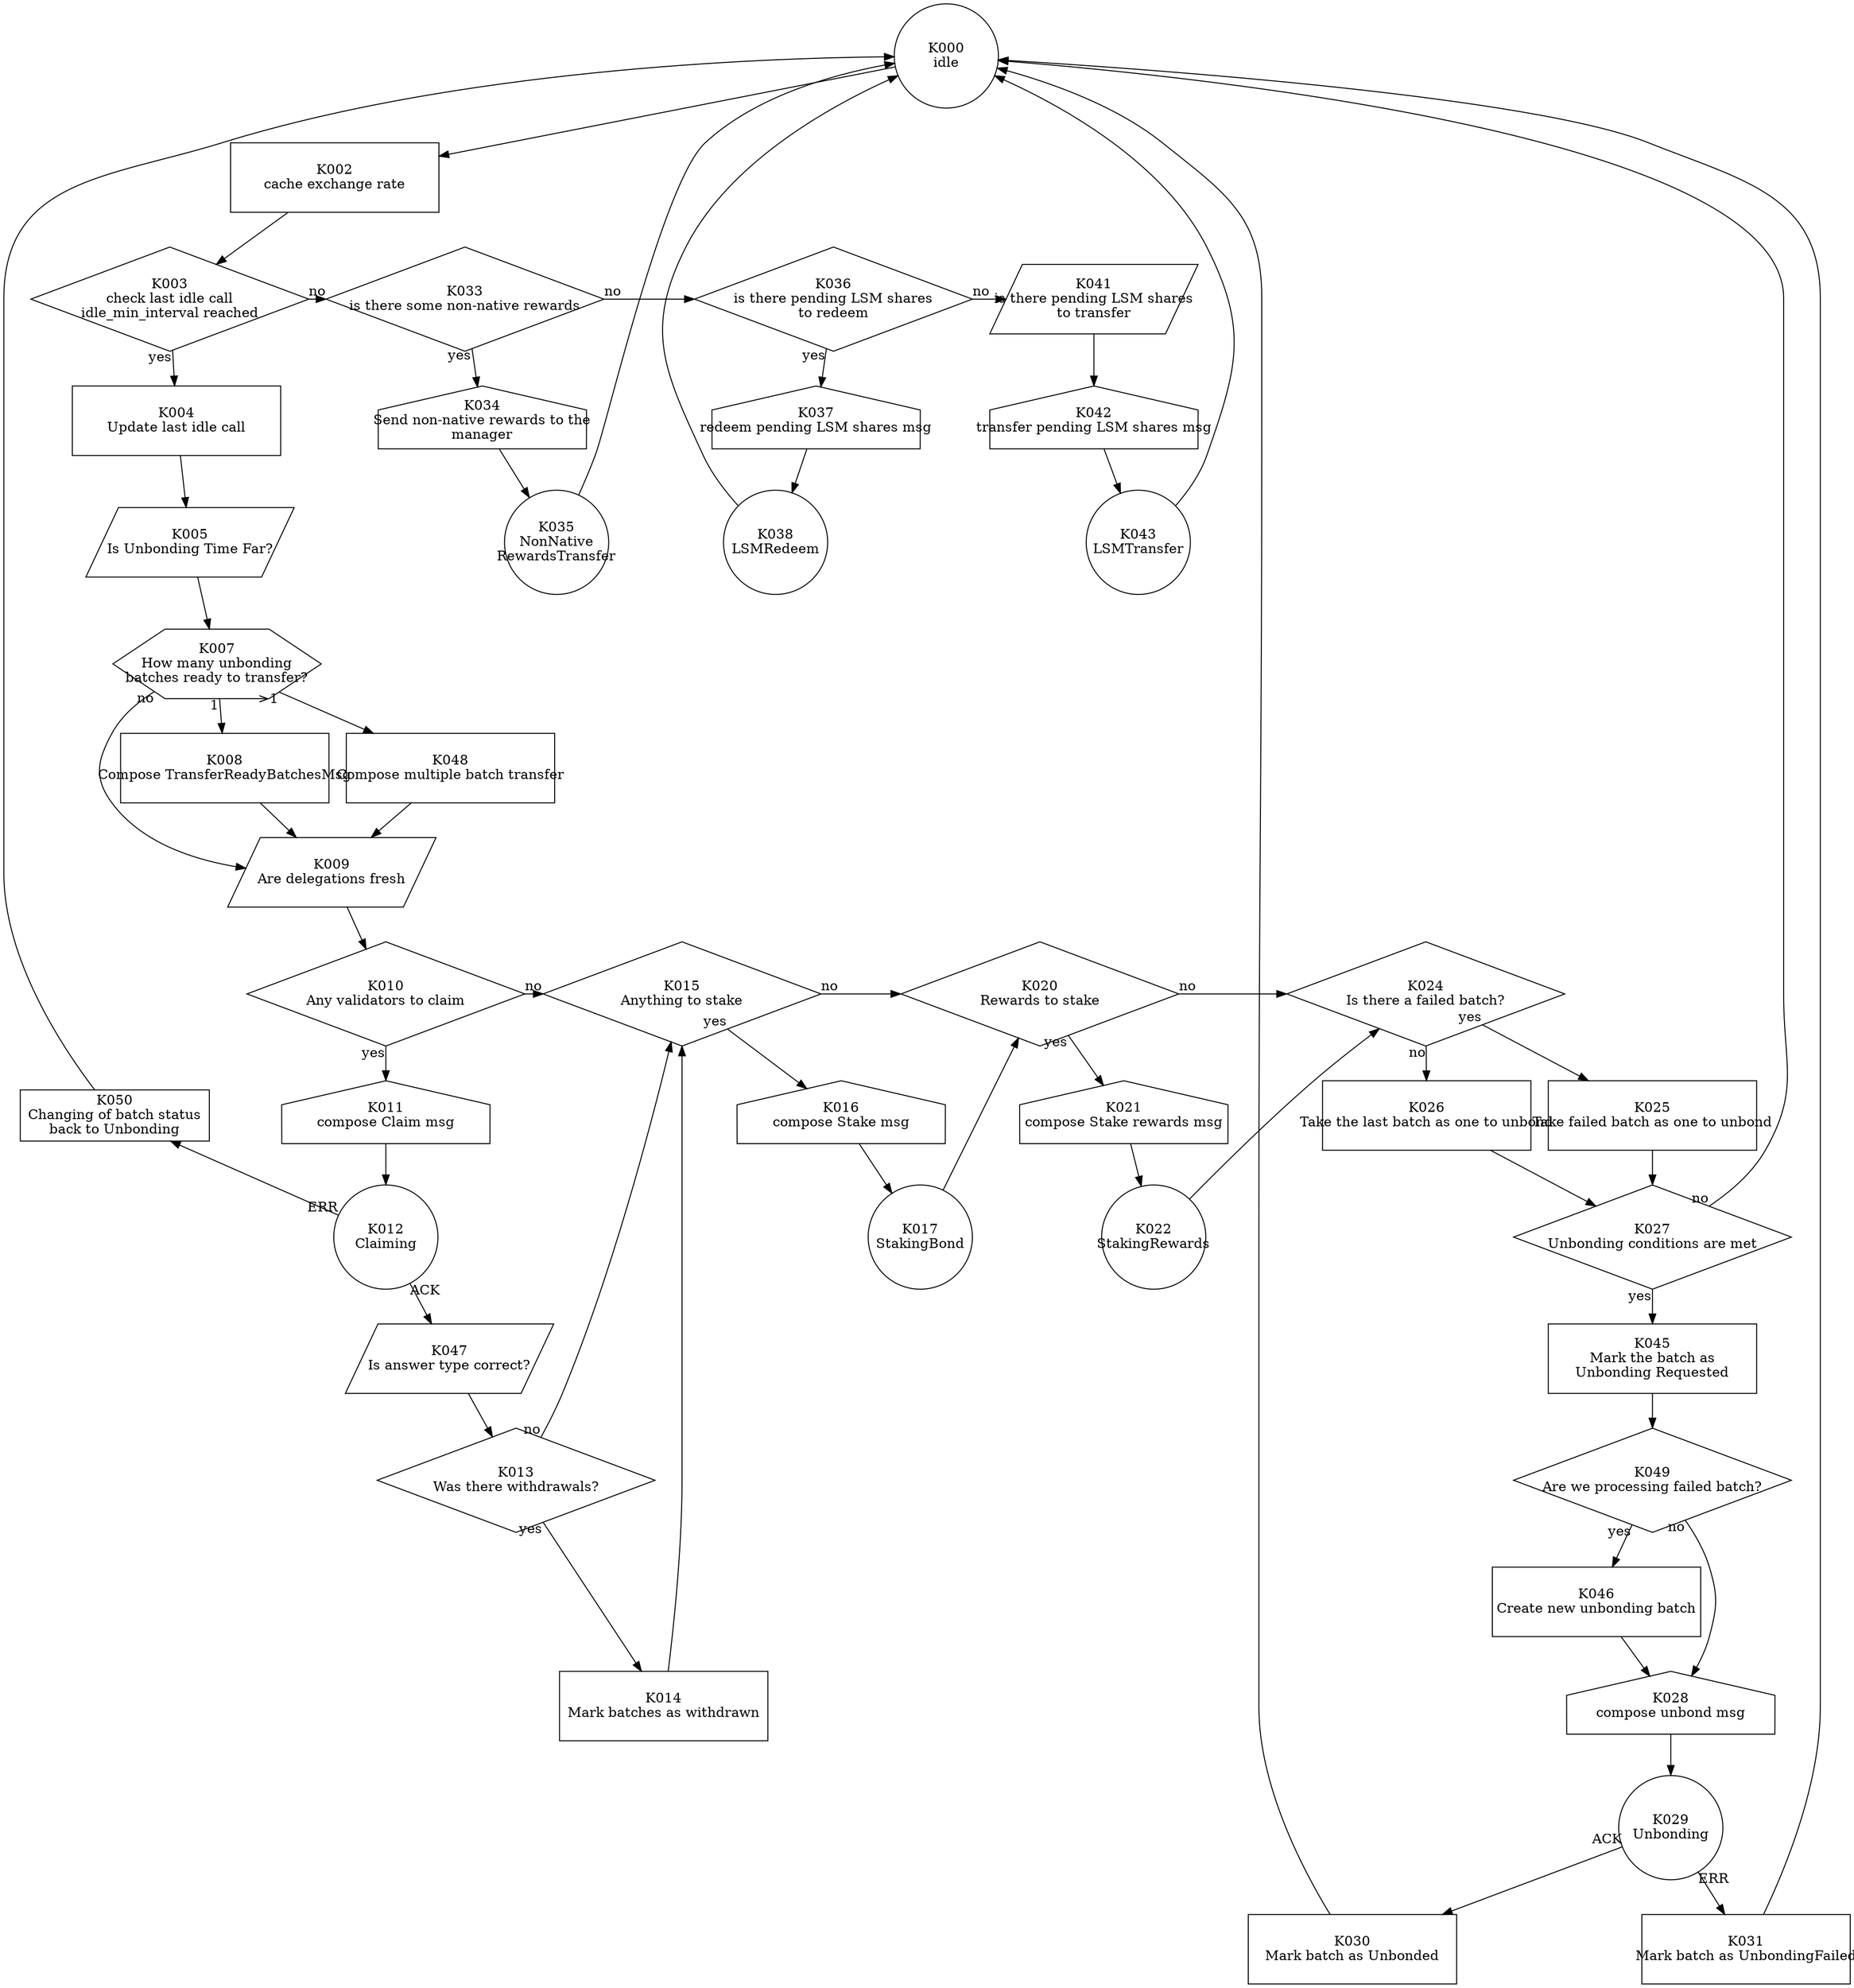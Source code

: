 digraph G {
    layout = dot;
    rankdir = TB;
    
    subgraph {
        rank = same;
        K000 [label = "K000\nidle";shape = circle;fixedsize = true;width = 1.5;height = 1.5;];
    }
    
    subgraph {
        rank = same;
        K002 [label = "K002\ncache exchange rate";shape = box;fixedsize = true;width = 3;height = 1;];
    }
    
    subgraph {
        rank = same;
        K003 [label = "K003\ncheck last idle call\nidle_min_interval reached";shape = diamond;fixedsize = true;width = 4;height = 1.5;];
        K033 [label = "K033\nis there some non-native rewards";shape = diamond;fixedsize = true;width = 4;height = 1.5;];
        K036 [label = "K036\nis there pending LSM shares\nto redeem";shape = diamond;fixedsize = true;width = 4;height = 1.5;];
        K041 [label = "K041\nis there pending LSM shares\nto transfer";shape = polygon;sides = 4;skew = .4;fixedsize = true;width = 3;height = 1;];
    }
    
    subgraph {
        rank = same;
        K004 [label = "K004\nUpdate last idle call";shape = box;fixedsize = true;width = 3;height = 1;];
        K034 [label = "K034\nSend non-native rewards to the\nmanager";shape = house;fixedsize = true;width = 3;height = 1;];
        K037 [label = "K037\nredeem pending LSM shares msg";shape = house;fixedsize = true;width = 3;height = 1;];
        K042 [label = "K042\ntransfer pending LSM shares msg";shape = house;fixedsize = true;width = 3;height = 1;];
    }
    
    subgraph {
        rank = same;
        K005 [label = "K005\nIs Unbonding Time Far?";shape = polygon;sides = 4;skew = .4;fixedsize = true;width = 3;height = 1;];
        K035 [label = "K035\nNonNative\nRewardsTransfer";shape = circle;fixedsize = true;width = 1.5;height = 1.5;];
        K038 [label = "K038\nLSMRedeem";shape = circle;fixedsize = true;width = 1.5;height = 1.5;];
        K043 [label = "K043\nLSMTransfer";shape = circle;fixedsize = true;width = 1.5;height = 1.5;];
    }
    
    subgraph {
        rank = same;
        K007 [label = "K007\nHow many unbonding\nbatches ready to transfer?";shape = hexagon;fixedsize = true;width = 3;height = 1;];
    }
    
    subgraph {
        rank = same;
        K008 [label = "K008\nCompose TransferReadyBatchesMsg";shape = box;fixedsize = true;width = 3;height = 1;];
        K048 [label = "K048\nCompose multiple batch transfer";shape = box;fixedsize = true;width = 3;height = 1;];
    }
    
    subgraph {
        rank = same;
        K009 [label = "K009\nAre delegations fresh";shape = polygon;sides = 4;skew = .4;fixedsize = true;width = 3;height = 1;];
    }
    
    subgraph {
        rank = same;
        K010 [label = "K010\nAny validators to claim";shape = diamond;fixedsize = true;width = 4;height = 1.5;];
        K015 [label = "K015\nAnything to stake";shape = diamond;fixedsize = true;width = 4;height = 1.5;];
        K020 [label = "K020\nRewards to stake";shape = diamond;fixedsize = true;width = 4;height = 1.5;];
        K024 [label = "K024\nIs there a failed batch?";shape = diamond;fixedsize = true;width = 4;height = 1.5;];
    }
    
    subgraph {
        rank = same;
        K011 [label = "K011\ncompose Claim msg";shape = house;fixedsize = true;width = 3;height = 1;];
        K016 [label = "K016\ncompose Stake msg";shape = house;fixedsize = true;width = 3;height = 1;];
        K021 [label = "K021\ncompose Stake rewards msg";shape = house;fixedsize = true;width = 3;height = 1;];
        K025 [label = "K025\nTake failed batch as one to unbond";shape = box;fixedsize = true;width = 3;height = 1;];
        K026 [label = "K026\nTake the last batch as one to unbond";shape = box;fixedsize = true;width = 3;height = 1;];
        K050 [label = "K050\nChanging of batch status\nback to Unbonding";shape = box;];
    }
    
    subgraph {
        rank = same;
        K012 [label = "K012\nClaiming";shape = circle;fixedsize = true;width = 1.5;height = 1.5;];
        K017 [label = "K017\nStakingBond";shape = circle;fixedsize = true;width = 1.5;height = 1.5;];
        K022 [label = "K022\nStakingRewards";shape = circle;fixedsize = true;width = 1.5;height = 1.5;];
        K027 [label = "K027\nUnbonding conditions are met";shape = diamond;fixedsize = true;width = 4;height = 1.5;];
    }
    
    subgraph {
        rank = same;
        K047 [label = "K047\nIs answer type correct?";shape = polygon;sides = 4;skew = .4;fixedsize = true;width = 3;height = 1;];
        K045 [label = "K045\nMark the batch as\nUnbonding Requested";shape = box;fixedsize = true;width = 3;height = 1;];
    }
    
    subgraph {
        K046 [label = "K046\nCreate new unbonding batch";shape = box;fixedsize = true;width = 3;height = 1;];
        K013 [label = "K013\nWas there withdrawals?";shape = diamond;fixedsize = true;width = 4;height = 1.5;];
        K049 [label = "K049\nAre we processing failed batch?";shape = diamond;fixedsize = true;width = 4;height = 1.5;];
    }
    
    subgraph {
        rank = same;
        K014 [label = "K014\nMark batches as withdrawn";shape = box;fixedsize = true;width = 3;height = 1;];
        K028 [label = "K028\ncompose unbond msg";shape = house;fixedsize = true;width = 3;height = 1;];
    }
    
    subgraph {
        rank = same;
        K029 [label = "K029\nUnbonding";shape = circle;fixedsize = true;width = 1.5;height = 1.5;];
    }
    
    subgraph {
        rank = same;
        
        K030 [label = "K030\nMark batch as Unbonded";shape = box;fixedsize = true;width = 3;height = 1;];
        K031 [label = "K031\nMark batch as UnbondingFailed";shape = box;fixedsize = true;width = 3;height = 1;];
    }
    
    K000 -> K002;
    K002 -> K003;
    K003 -> K033 [taillabel = "no";];
    
    K033 -> K034 [taillabel = "yes";];
    K034 -> K035;
    K033 -> K036 [taillabel = "no";];
    K036 -> K037 [taillabel = "yes";];
    K037 -> K038;
    K036 -> K041 [taillabel = "no";];
    K041 -> K042;
    K042 -> K043;
    
    K003 -> K004 [taillabel = "yes";];
    K004 -> K005;
    K005 -> K007;
    
    K007 -> K008 [taillabel = "1";];
    K007 -> K048 [taillabel = ">1";];
    K007 -> K009 [taillabel = "no";];
    
    K008 -> K009;
    K048 -> K009;
    
    K009 -> K010;
    K010 -> K015 [taillabel = "no";];
    
    K015 -> K016 [taillabel = "yes";];
    K016 -> K017;
    
    K015 -> K020 [taillabel = "no";];
    K020 -> K021 [taillabel = "yes";];
    K021 -> K022;
    
    K020 -> K024 [taillabel = "no";];
    K024 -> K025 [taillabel = "yes";];
    K028 -> K029;
    
    K024 -> K026 [taillabel = "no";];
    K010 -> K011 [taillabel = "yes";];
    K011 -> K012;
    
    K038 -> K000;
    K043 -> K000;
    K035 -> K000;
    
    K013 -> K014 [taillabel = "yes";];
    K013 -> K015 [taillabel = "no";];
    
    K012 -> K047 [taillabel = "ACK";];
    K012 -> K050 [taillabel = "ERR";];
    K050 -> K000;
    K047 -> K013;
    K014 -> K015;
    
    K017 -> K020;
    K022 -> K024;
    
    K029 -> K030 [taillabel = "ACK";];
    K029 -> K031 [taillabel = "ERR";];
    
    K030 -> K000;
    K031 -> K000;
    K025 -> K027;
    K026 -> K027;
    
    K027 -> K045 [taillabel = "yes";];
    K027 -> K000 [taillabel = "no";];
    K045 -> K049;
    K049 -> K046 [taillabel = "yes";];
    K049 -> K028 [taillabel = "no";];
    K046 -> K028;
}